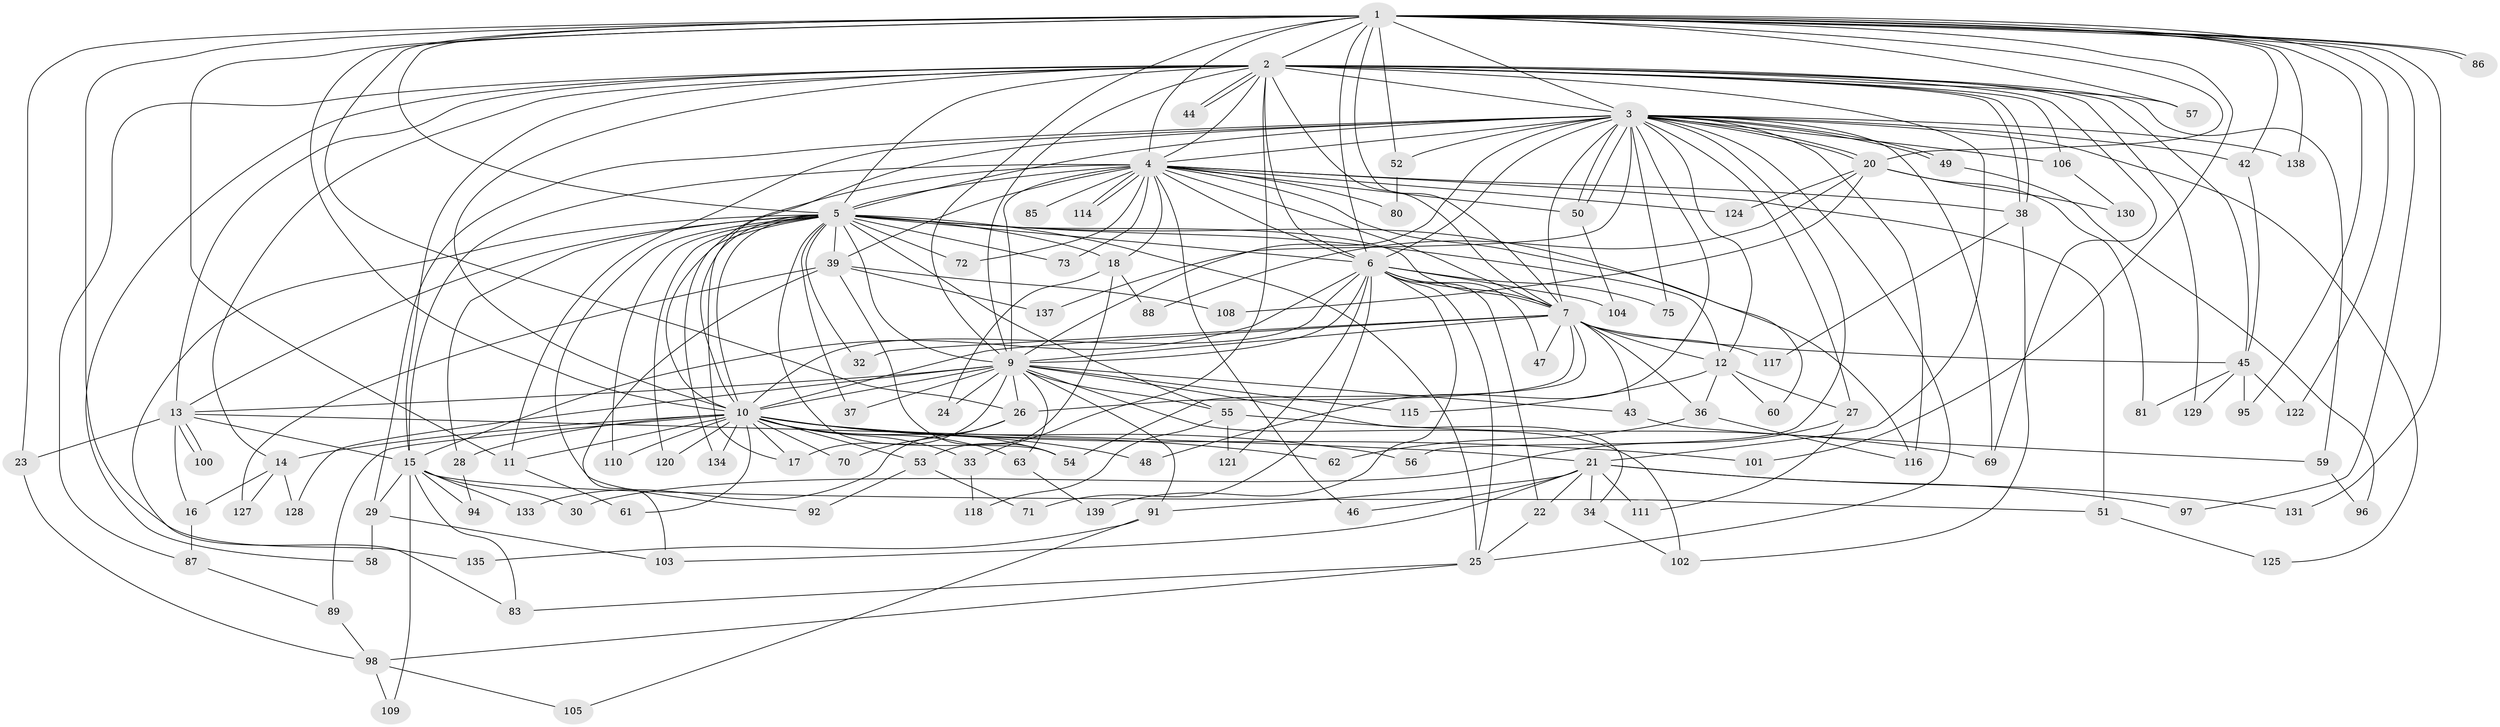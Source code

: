 // Generated by graph-tools (version 1.1) at 2025/51/02/27/25 19:51:47]
// undirected, 110 vertices, 258 edges
graph export_dot {
graph [start="1"]
  node [color=gray90,style=filled];
  1 [super="+41"];
  2 [super="+31"];
  3 [super="+77"];
  4 [super="+19"];
  5 [super="+8"];
  6 [super="+90"];
  7 [super="+66"];
  9 [super="+123"];
  10 [super="+112"];
  11 [super="+79"];
  12 [super="+65"];
  13 [super="+40"];
  14 [super="+76"];
  15 [super="+64"];
  16;
  17 [super="+68"];
  18 [super="+82"];
  20 [super="+78"];
  21 [super="+35"];
  22 [super="+113"];
  23;
  24;
  25 [super="+107"];
  26 [super="+67"];
  27;
  28;
  29 [super="+136"];
  30;
  32;
  33;
  34;
  36;
  37;
  38 [super="+99"];
  39 [super="+84"];
  42;
  43;
  44;
  45 [super="+93"];
  46;
  47;
  48;
  49;
  50 [super="+74"];
  51;
  52;
  53;
  54;
  55 [super="+126"];
  56;
  57;
  58;
  59;
  60;
  61;
  62;
  63;
  69;
  70;
  71;
  72;
  73;
  75;
  80;
  81;
  83 [super="+132"];
  85;
  86;
  87;
  88;
  89;
  91;
  92;
  94;
  95;
  96;
  97;
  98;
  100;
  101;
  102;
  103;
  104;
  105;
  106;
  108;
  109;
  110;
  111;
  114;
  115;
  116 [super="+119"];
  117;
  118;
  120;
  121;
  122;
  124;
  125;
  127;
  128;
  129;
  130;
  131;
  133;
  134;
  135;
  137;
  138;
  139;
  1 -- 2;
  1 -- 3;
  1 -- 4;
  1 -- 5 [weight=3];
  1 -- 6;
  1 -- 7;
  1 -- 9;
  1 -- 10;
  1 -- 11;
  1 -- 23;
  1 -- 42;
  1 -- 52;
  1 -- 86;
  1 -- 86;
  1 -- 95;
  1 -- 97;
  1 -- 101;
  1 -- 122;
  1 -- 131;
  1 -- 135;
  1 -- 138;
  1 -- 57;
  1 -- 26;
  1 -- 20;
  2 -- 3;
  2 -- 4;
  2 -- 5 [weight=2];
  2 -- 6;
  2 -- 7;
  2 -- 9;
  2 -- 10;
  2 -- 13;
  2 -- 14 [weight=2];
  2 -- 21 [weight=2];
  2 -- 33;
  2 -- 38;
  2 -- 38;
  2 -- 44;
  2 -- 44;
  2 -- 45;
  2 -- 57;
  2 -- 58;
  2 -- 59;
  2 -- 69;
  2 -- 87;
  2 -- 106;
  2 -- 129;
  2 -- 15;
  3 -- 4;
  3 -- 5 [weight=3];
  3 -- 6;
  3 -- 7;
  3 -- 9;
  3 -- 10;
  3 -- 12;
  3 -- 20;
  3 -- 20;
  3 -- 25;
  3 -- 27;
  3 -- 29;
  3 -- 42;
  3 -- 48;
  3 -- 49;
  3 -- 49;
  3 -- 50;
  3 -- 50;
  3 -- 52;
  3 -- 56;
  3 -- 69;
  3 -- 75;
  3 -- 106;
  3 -- 125;
  3 -- 137;
  3 -- 138;
  3 -- 116;
  3 -- 11;
  4 -- 5 [weight=3];
  4 -- 6;
  4 -- 7;
  4 -- 9;
  4 -- 10;
  4 -- 15;
  4 -- 18 [weight=2];
  4 -- 39;
  4 -- 46;
  4 -- 51;
  4 -- 60;
  4 -- 72;
  4 -- 73;
  4 -- 80;
  4 -- 85 [weight=2];
  4 -- 114;
  4 -- 114;
  4 -- 124;
  4 -- 38;
  4 -- 50;
  5 -- 6 [weight=2];
  5 -- 7 [weight=2];
  5 -- 9 [weight=2];
  5 -- 10 [weight=2];
  5 -- 17;
  5 -- 25;
  5 -- 28;
  5 -- 32;
  5 -- 37;
  5 -- 73;
  5 -- 83;
  5 -- 92;
  5 -- 116;
  5 -- 120;
  5 -- 134;
  5 -- 72;
  5 -- 12;
  5 -- 13;
  5 -- 18;
  5 -- 39;
  5 -- 110;
  5 -- 54;
  5 -- 55;
  6 -- 7;
  6 -- 9;
  6 -- 10 [weight=2];
  6 -- 15;
  6 -- 22;
  6 -- 47;
  6 -- 71;
  6 -- 75;
  6 -- 104;
  6 -- 121;
  6 -- 139;
  6 -- 25;
  7 -- 9;
  7 -- 10;
  7 -- 26;
  7 -- 32;
  7 -- 36;
  7 -- 43;
  7 -- 45;
  7 -- 47;
  7 -- 117;
  7 -- 54;
  7 -- 12;
  9 -- 10;
  9 -- 24;
  9 -- 26;
  9 -- 34;
  9 -- 37;
  9 -- 43;
  9 -- 55;
  9 -- 63;
  9 -- 91;
  9 -- 115;
  9 -- 128;
  9 -- 102;
  9 -- 17;
  9 -- 13;
  10 -- 11;
  10 -- 14;
  10 -- 17;
  10 -- 28;
  10 -- 33;
  10 -- 48;
  10 -- 53;
  10 -- 54;
  10 -- 56;
  10 -- 61;
  10 -- 62;
  10 -- 63;
  10 -- 70;
  10 -- 89;
  10 -- 101;
  10 -- 110;
  10 -- 120;
  10 -- 134;
  11 -- 61;
  12 -- 27;
  12 -- 36;
  12 -- 60;
  12 -- 115;
  13 -- 16;
  13 -- 21;
  13 -- 23;
  13 -- 100;
  13 -- 100;
  13 -- 15;
  14 -- 16;
  14 -- 127;
  14 -- 128;
  15 -- 29;
  15 -- 30;
  15 -- 51;
  15 -- 83;
  15 -- 94;
  15 -- 109;
  15 -- 133;
  16 -- 87;
  18 -- 24;
  18 -- 53;
  18 -- 88;
  20 -- 81;
  20 -- 108;
  20 -- 130;
  20 -- 88;
  20 -- 124;
  21 -- 22;
  21 -- 34;
  21 -- 91;
  21 -- 97;
  21 -- 103;
  21 -- 111;
  21 -- 131;
  21 -- 46;
  22 -- 25;
  23 -- 98;
  25 -- 98;
  25 -- 83;
  26 -- 133;
  26 -- 70;
  27 -- 30;
  27 -- 111;
  28 -- 94;
  29 -- 58;
  29 -- 103;
  33 -- 118;
  34 -- 102;
  36 -- 62;
  36 -- 116;
  38 -- 102;
  38 -- 117;
  39 -- 137;
  39 -- 103;
  39 -- 54;
  39 -- 108;
  39 -- 127;
  42 -- 45;
  43 -- 59;
  45 -- 81;
  45 -- 95;
  45 -- 122;
  45 -- 129;
  49 -- 96;
  50 -- 104;
  51 -- 125;
  52 -- 80;
  53 -- 71;
  53 -- 92;
  55 -- 118;
  55 -- 121;
  55 -- 69;
  59 -- 96;
  63 -- 139;
  87 -- 89;
  89 -- 98;
  91 -- 105;
  91 -- 135;
  98 -- 105;
  98 -- 109;
  106 -- 130;
}
